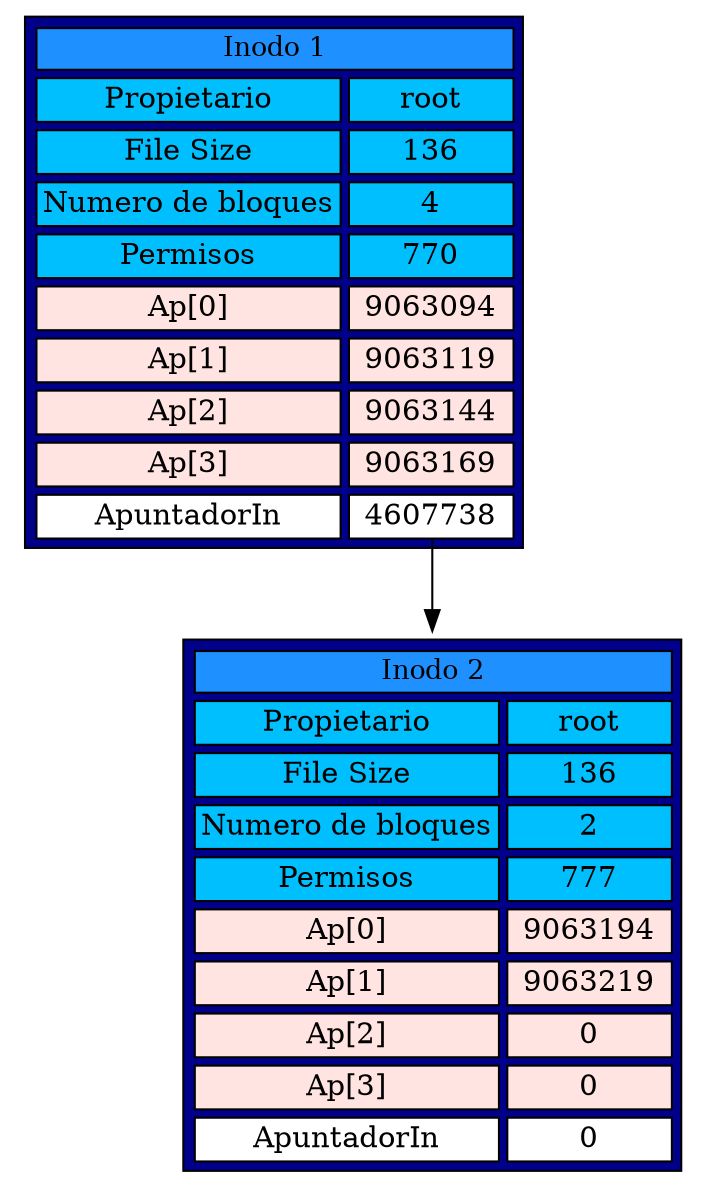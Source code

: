 digraph Tree {
		node [shape=plaintext];
		Inodo0 [label=<
	<TABLE   cellpadding="2"   CELLBORDER="1" CELLSPACING="4" BGCOLOR="blue4" color = 'black'>            
	   <TR>
	   <TD bgcolor='dodgerblue' colspan="2"><font color='black' point-size='13'>Inodo 1</font></TD>
	   </TR>
	   <TR> 
		   <TD bgcolor='deepskyblue' >Propietario</TD>
		   <TD bgcolor='deepskyblue' > root </TD>
	   </TR>
	   
	   <TR> 
		   <TD bgcolor='deepskyblue' >File Size</TD>
		   <TD bgcolor='deepskyblue' > 136 </TD>
	   </TR>
	   <TR> 
		   <TD bgcolor='deepskyblue' >Numero de bloques</TD>
		   <TD bgcolor='deepskyblue' > 4 </TD>
	   </TR>
	   <TR> 
		   <TD bgcolor='deepskyblue' >Permisos</TD>
		   <TD bgcolor='deepskyblue' > 770 </TD>
	   </TR>
	   <TR> 
		   <TD bgcolor='mistyrose' >Ap[0]</TD>
		   <TD bgcolor='mistyrose' PORT="0" > 9063094 </TD>
	   </TR>
	   <TR> 
		   <TD bgcolor='mistyrose' >Ap[1]</TD>
		   <TD bgcolor='mistyrose' PORT="1" > 9063119 </TD>
	   </TR>
	   <TR> 
		   <TD bgcolor='mistyrose' >Ap[2]</TD>
		   <TD bgcolor='mistyrose' PORT="2" > 9063144 </TD>
	   </TR>
	   <TR> 
		   <TD bgcolor='mistyrose' >Ap[3]</TD>
		   <TD bgcolor='mistyrose' PORT="3" > 9063169 </TD>
	   </TR>
	   <TR> 
		   <TD bgcolor='white' >ApuntadorIn</TD>
		   <TD bgcolor='white' PORT="4" > 4607738 </TD>
	   </TR>

   	</TABLE>
   >];
   
	Inodo0:4->Inodo1
			
				Inodo1 [label=<
	<TABLE   cellpadding="2"   CELLBORDER="1" CELLSPACING="4" BGCOLOR="blue4" color = 'black'>            
	   <TR>
	   <TD bgcolor='dodgerblue' colspan="2"><font color='black' point-size='13'>Inodo 2</font></TD>
	   </TR>
	   <TR> 
		   <TD bgcolor='deepskyblue' >Propietario</TD>
		   <TD bgcolor='deepskyblue' > root </TD>
	   </TR>
	   
	   <TR> 
		   <TD bgcolor='deepskyblue' >File Size</TD>
		   <TD bgcolor='deepskyblue' > 136 </TD>
	   </TR>
	   <TR> 
		   <TD bgcolor='deepskyblue' >Numero de bloques</TD>
		   <TD bgcolor='deepskyblue' > 2 </TD>
	   </TR>
	   <TR> 
		   <TD bgcolor='deepskyblue' >Permisos</TD>
		   <TD bgcolor='deepskyblue' > 777 </TD>
	   </TR>
	   <TR> 
		   <TD bgcolor='mistyrose' >Ap[0]</TD>
		   <TD bgcolor='mistyrose' PORT="0" > 9063194 </TD>
	   </TR>
	   <TR> 
		   <TD bgcolor='mistyrose' >Ap[1]</TD>
		   <TD bgcolor='mistyrose' PORT="1" > 9063219 </TD>
	   </TR>
	   <TR> 
		   <TD bgcolor='mistyrose' >Ap[2]</TD>
		   <TD bgcolor='mistyrose' PORT="2" > 0 </TD>
	   </TR>
	   <TR> 
		   <TD bgcolor='mistyrose' >Ap[3]</TD>
		   <TD bgcolor='mistyrose' PORT="3" > 0 </TD>
	   </TR>
	   <TR> 
		   <TD bgcolor='white' >ApuntadorIn</TD>
		   <TD bgcolor='white' PORT="4" > 0 </TD>
	   </TR>

   	</TABLE>
   >];
   
	}